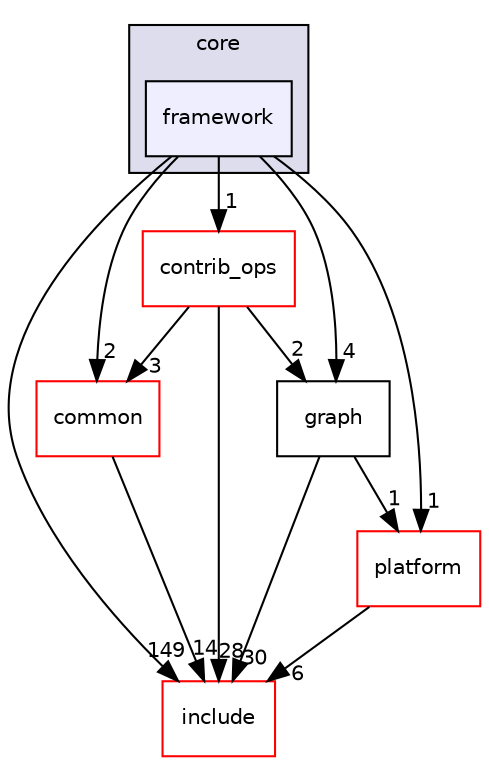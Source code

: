 digraph "onnxruntime/onnxruntime/core/framework" {
  compound=true
  node [ fontsize="10", fontname="Helvetica"];
  edge [ labelfontsize="10", labelfontname="Helvetica"];
  subgraph clusterdir_d53f99a49d07d97f83b643cb8d6238c5 {
    graph [ bgcolor="#ddddee", pencolor="black", label="core" fontname="Helvetica", fontsize="10", URL="dir_d53f99a49d07d97f83b643cb8d6238c5.html"]
  dir_1b4a698a764d4f86e6ae1764e7f37a99 [shape=box, label="framework", style="filled", fillcolor="#eeeeff", pencolor="black", URL="dir_1b4a698a764d4f86e6ae1764e7f37a99.html"];
  }
  dir_b0e260475469d22a385dab7be7bad580 [shape=box label="contrib_ops" fillcolor="white" style="filled" color="red" URL="dir_b0e260475469d22a385dab7be7bad580.html"];
  dir_f076573d92a781e267d0abe091aa4112 [shape=box label="common" fillcolor="white" style="filled" color="red" URL="dir_f076573d92a781e267d0abe091aa4112.html"];
  dir_f44f875884e6b767c5658db22ccaab42 [shape=box label="include" fillcolor="white" style="filled" color="red" URL="dir_f44f875884e6b767c5658db22ccaab42.html"];
  dir_ea1fec5adcbc89be8516c79ccb696972 [shape=box label="platform" fillcolor="white" style="filled" color="red" URL="dir_ea1fec5adcbc89be8516c79ccb696972.html"];
  dir_fd1c4d3ff44b7bc5cd78669a34dd8be3 [shape=box label="graph" URL="dir_fd1c4d3ff44b7bc5cd78669a34dd8be3.html"];
  dir_b0e260475469d22a385dab7be7bad580->dir_f076573d92a781e267d0abe091aa4112 [headlabel="3", labeldistance=1.5 headhref="dir_000022_000027.html"];
  dir_b0e260475469d22a385dab7be7bad580->dir_f44f875884e6b767c5658db22ccaab42 [headlabel="28", labeldistance=1.5 headhref="dir_000022_000006.html"];
  dir_b0e260475469d22a385dab7be7bad580->dir_fd1c4d3ff44b7bc5cd78669a34dd8be3 [headlabel="2", labeldistance=1.5 headhref="dir_000022_000017.html"];
  dir_1b4a698a764d4f86e6ae1764e7f37a99->dir_b0e260475469d22a385dab7be7bad580 [headlabel="1", labeldistance=1.5 headhref="dir_000030_000022.html"];
  dir_1b4a698a764d4f86e6ae1764e7f37a99->dir_f076573d92a781e267d0abe091aa4112 [headlabel="2", labeldistance=1.5 headhref="dir_000030_000027.html"];
  dir_1b4a698a764d4f86e6ae1764e7f37a99->dir_f44f875884e6b767c5658db22ccaab42 [headlabel="149", labeldistance=1.5 headhref="dir_000030_000006.html"];
  dir_1b4a698a764d4f86e6ae1764e7f37a99->dir_ea1fec5adcbc89be8516c79ccb696972 [headlabel="1", labeldistance=1.5 headhref="dir_000030_000039.html"];
  dir_1b4a698a764d4f86e6ae1764e7f37a99->dir_fd1c4d3ff44b7bc5cd78669a34dd8be3 [headlabel="4", labeldistance=1.5 headhref="dir_000030_000017.html"];
  dir_f076573d92a781e267d0abe091aa4112->dir_f44f875884e6b767c5658db22ccaab42 [headlabel="14", labeldistance=1.5 headhref="dir_000027_000006.html"];
  dir_ea1fec5adcbc89be8516c79ccb696972->dir_f44f875884e6b767c5658db22ccaab42 [headlabel="6", labeldistance=1.5 headhref="dir_000039_000006.html"];
  dir_fd1c4d3ff44b7bc5cd78669a34dd8be3->dir_f44f875884e6b767c5658db22ccaab42 [headlabel="30", labeldistance=1.5 headhref="dir_000017_000006.html"];
  dir_fd1c4d3ff44b7bc5cd78669a34dd8be3->dir_ea1fec5adcbc89be8516c79ccb696972 [headlabel="1", labeldistance=1.5 headhref="dir_000017_000039.html"];
}
